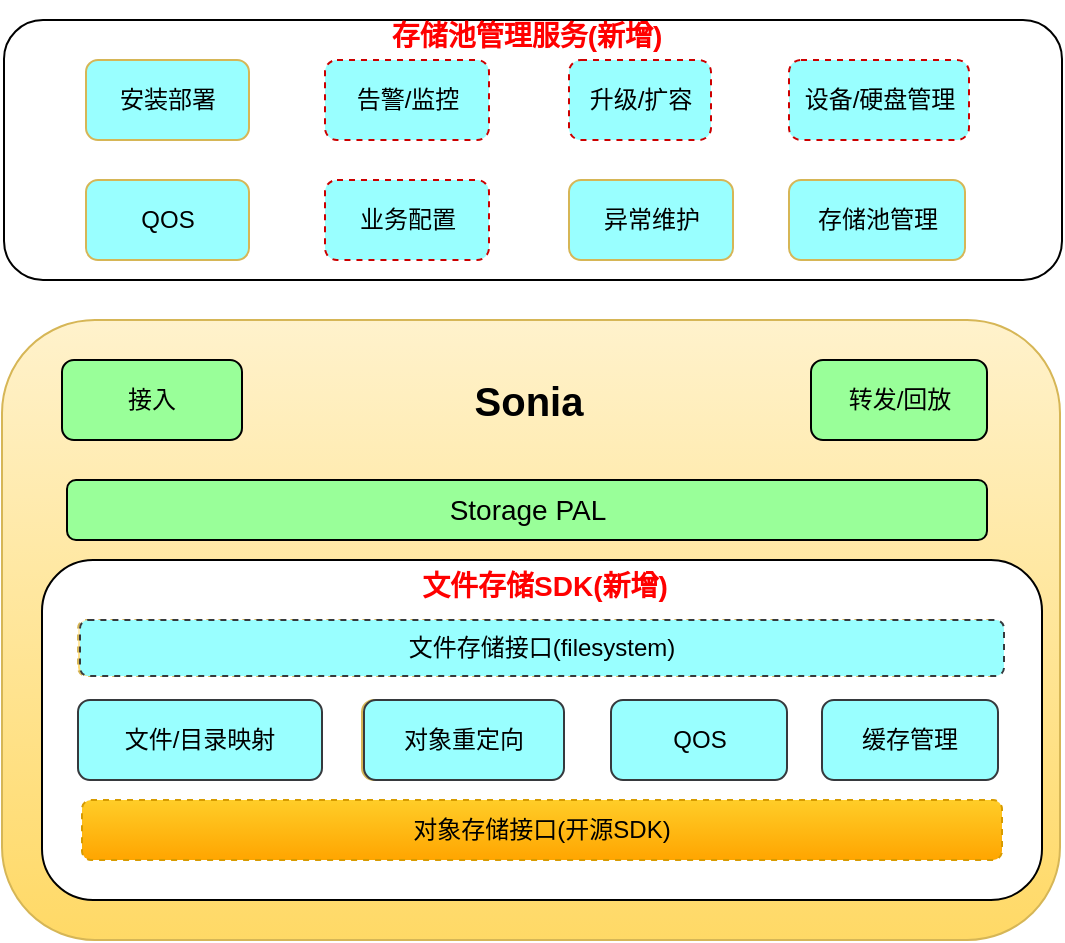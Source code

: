 <mxfile version="17.2.4" type="github">
  <diagram id="6I0OCvxSQrVGMHxT2VVA" name="Page-1">
    <mxGraphModel dx="244" dy="691" grid="1" gridSize="10" guides="1" tooltips="1" connect="1" arrows="1" fold="1" page="1" pageScale="1" pageWidth="850" pageHeight="1100" math="0" shadow="0">
      <root>
        <mxCell id="0" />
        <mxCell id="1" parent="0" />
        <mxCell id="9gsmvQGUKXDNRBUVS-hP-14" value="" style="rounded=1;whiteSpace=wrap;html=1;fillColor=#fff2cc;strokeColor=#d6b656;sketch=0;gradientColor=#ffd966;" parent="1" vertex="1">
          <mxGeometry x="960" y="600" width="529" height="310" as="geometry" />
        </mxCell>
        <mxCell id="9gsmvQGUKXDNRBUVS-hP-2" value="" style="rounded=1;whiteSpace=wrap;html=1;sketch=0;" parent="1" vertex="1">
          <mxGeometry x="980" y="720" width="500" height="170" as="geometry" />
        </mxCell>
        <mxCell id="9gsmvQGUKXDNRBUVS-hP-1" value="文件存储接口(filesystem)" style="rounded=1;whiteSpace=wrap;html=1;fillColor=#fff2cc;gradientColor=#ffd966;strokeColor=#d6b656;dashed=1;sketch=0;" parent="1" vertex="1">
          <mxGeometry x="998" y="750" width="462" height="28" as="geometry" />
        </mxCell>
        <mxCell id="9gsmvQGUKXDNRBUVS-hP-3" value="&lt;font style=&quot;font-size: 14px&quot;&gt;Storage&amp;nbsp;PAL&lt;/font&gt;" style="rounded=1;whiteSpace=wrap;html=1;fillColor=#99FF99;strokeColor=#000000;gradientColor=none;sketch=0;" parent="1" vertex="1">
          <mxGeometry x="992.5" y="680" width="460" height="30" as="geometry" />
        </mxCell>
        <mxCell id="9gsmvQGUKXDNRBUVS-hP-4" value="文件/目录映射" style="rounded=1;whiteSpace=wrap;html=1;fillColor=#99FFFF;strokeColor=#36393d;sketch=0;" parent="1" vertex="1">
          <mxGeometry x="998" y="790" width="122" height="40" as="geometry" />
        </mxCell>
        <mxCell id="9gsmvQGUKXDNRBUVS-hP-5" value="对象重定向" style="rounded=1;whiteSpace=wrap;html=1;fillColor=#fff2cc;gradientColor=#ffd966;strokeColor=#d6b656;sketch=0;" parent="1" vertex="1">
          <mxGeometry x="1140" y="790" width="100" height="40" as="geometry" />
        </mxCell>
        <mxCell id="9gsmvQGUKXDNRBUVS-hP-6" value="QOS" style="rounded=1;whiteSpace=wrap;html=1;fillColor=#99FFFF;strokeColor=#36393d;sketch=0;" parent="1" vertex="1">
          <mxGeometry x="1264.5" y="790" width="88" height="40" as="geometry" />
        </mxCell>
        <mxCell id="9gsmvQGUKXDNRBUVS-hP-7" value="对象存储接口(开源SDK)" style="rounded=1;whiteSpace=wrap;html=1;fillColor=#ffcd28;strokeColor=#d79b00;gradientColor=#ffa500;dashed=1;strokeWidth=1;sketch=0;" parent="1" vertex="1">
          <mxGeometry x="1000" y="840" width="460" height="30" as="geometry" />
        </mxCell>
        <mxCell id="9gsmvQGUKXDNRBUVS-hP-10" value="缓存管理" style="rounded=1;whiteSpace=wrap;html=1;fillColor=#99FFFF;strokeColor=#36393d;sketch=0;" parent="1" vertex="1">
          <mxGeometry x="1370" y="790" width="88" height="40" as="geometry" />
        </mxCell>
        <mxCell id="rMFWkKAfBQ_fau_hNALP-1" value="接入" style="rounded=1;whiteSpace=wrap;html=1;fillColor=#99FF99;strokeColor=#000000;gradientColor=none;sketch=0;" parent="1" vertex="1">
          <mxGeometry x="990" y="620" width="90" height="40" as="geometry" />
        </mxCell>
        <mxCell id="rMFWkKAfBQ_fau_hNALP-2" value="转发/回放" style="rounded=1;whiteSpace=wrap;html=1;fillColor=#99FF99;strokeColor=#000000;gradientColor=none;sketch=0;" parent="1" vertex="1">
          <mxGeometry x="1364.5" y="620" width="88" height="40" as="geometry" />
        </mxCell>
        <mxCell id="rMFWkKAfBQ_fau_hNALP-4" value="&lt;font style=&quot;font-size: 20px&quot;&gt;Sonia&lt;/font&gt;" style="text;strokeColor=none;fillColor=none;html=1;fontSize=24;fontStyle=1;verticalAlign=middle;align=center;sketch=0;" parent="1" vertex="1">
          <mxGeometry x="1162" y="620" width="121" height="40" as="geometry" />
        </mxCell>
        <mxCell id="rMFWkKAfBQ_fau_hNALP-6" value="&lt;font style=&quot;font-size: 14px&quot; color=&quot;#ff0000&quot;&gt;文件存储SDK(新增)&lt;/font&gt;" style="text;strokeColor=none;fillColor=none;html=1;fontSize=24;fontStyle=1;verticalAlign=middle;align=center;sketch=0;" parent="1" vertex="1">
          <mxGeometry x="1161" y="720" width="140" height="20" as="geometry" />
        </mxCell>
        <mxCell id="7viiO_OMf_TRh3w1Xoa2-2" value="" style="rounded=1;whiteSpace=wrap;html=1;sketch=0;" parent="1" vertex="1">
          <mxGeometry x="961" y="450" width="529" height="130" as="geometry" />
        </mxCell>
        <mxCell id="7viiO_OMf_TRh3w1Xoa2-4" value="安装部署" style="rounded=1;whiteSpace=wrap;html=1;fillColor=#99FFFF;strokeColor=#d6b656;gradientColor=none;sketch=0;" parent="1" vertex="1">
          <mxGeometry x="1002" y="470" width="81.5" height="40" as="geometry" />
        </mxCell>
        <mxCell id="7viiO_OMf_TRh3w1Xoa2-5" value="QOS" style="rounded=1;whiteSpace=wrap;html=1;fillColor=#99FFFF;strokeColor=#d6b656;gradientColor=none;sketch=0;" parent="1" vertex="1">
          <mxGeometry x="1002" y="530" width="81.5" height="40" as="geometry" />
        </mxCell>
        <mxCell id="7viiO_OMf_TRh3w1Xoa2-6" value="&lt;font style=&quot;font-size: 14px&quot; color=&quot;#ff0000&quot;&gt;存储池管理服务(新增)&lt;/font&gt;" style="text;strokeColor=none;fillColor=none;html=1;fontSize=24;fontStyle=1;verticalAlign=middle;align=center;sketch=0;" parent="1" vertex="1">
          <mxGeometry x="1152" y="440" width="140" height="30" as="geometry" />
        </mxCell>
        <mxCell id="7viiO_OMf_TRh3w1Xoa2-7" value="存储池管理" style="rounded=1;whiteSpace=wrap;html=1;fillColor=#99FFFF;strokeColor=#d6b656;gradientColor=none;sketch=0;" parent="1" vertex="1">
          <mxGeometry x="1353.5" y="530" width="88" height="40" as="geometry" />
        </mxCell>
        <mxCell id="7viiO_OMf_TRh3w1Xoa2-8" value="异常维护" style="rounded=1;whiteSpace=wrap;html=1;fillColor=#99FFFF;strokeColor=#d6b656;gradientColor=none;sketch=0;" parent="1" vertex="1">
          <mxGeometry x="1243.5" y="530" width="82" height="40" as="geometry" />
        </mxCell>
        <mxCell id="7viiO_OMf_TRh3w1Xoa2-9" value="告警/监控" style="rounded=1;whiteSpace=wrap;html=1;fillColor=#99FFFF;strokeColor=#CC0000;dashed=1;gradientColor=none;sketch=0;" parent="1" vertex="1">
          <mxGeometry x="1121.5" y="470" width="82" height="40" as="geometry" />
        </mxCell>
        <mxCell id="7viiO_OMf_TRh3w1Xoa2-10" value="升级/扩容" style="rounded=1;whiteSpace=wrap;html=1;fillColor=#99FFFF;strokeColor=#CC0000;dashed=1;gradientColor=none;sketch=0;" parent="1" vertex="1">
          <mxGeometry x="1243.5" y="470" width="71" height="40" as="geometry" />
        </mxCell>
        <mxCell id="7viiO_OMf_TRh3w1Xoa2-12" value="设备/硬盘管理" style="rounded=1;whiteSpace=wrap;html=1;fillColor=#99FFFF;strokeColor=#CC0000;dashed=1;gradientColor=none;sketch=0;" parent="1" vertex="1">
          <mxGeometry x="1353.5" y="470" width="90" height="40" as="geometry" />
        </mxCell>
        <mxCell id="7viiO_OMf_TRh3w1Xoa2-13" value="业务配置" style="rounded=1;whiteSpace=wrap;html=1;fillColor=#99FFFF;strokeColor=#CC0000;dashed=1;gradientColor=none;sketch=0;" parent="1" vertex="1">
          <mxGeometry x="1121.5" y="530" width="82" height="40" as="geometry" />
        </mxCell>
        <mxCell id="C-nXtDwpllweRkOH9N8I-1" value="文件存储接口(filesystem)" style="rounded=1;whiteSpace=wrap;html=1;fillColor=#99FFFF;strokeColor=#36393d;dashed=1;sketch=0;" vertex="1" parent="1">
          <mxGeometry x="999" y="750" width="462" height="28" as="geometry" />
        </mxCell>
        <mxCell id="C-nXtDwpllweRkOH9N8I-2" value="对象重定向" style="rounded=1;whiteSpace=wrap;html=1;fillColor=#99FFFF;strokeColor=#36393d;sketch=0;" vertex="1" parent="1">
          <mxGeometry x="1141" y="790" width="100" height="40" as="geometry" />
        </mxCell>
      </root>
    </mxGraphModel>
  </diagram>
</mxfile>
